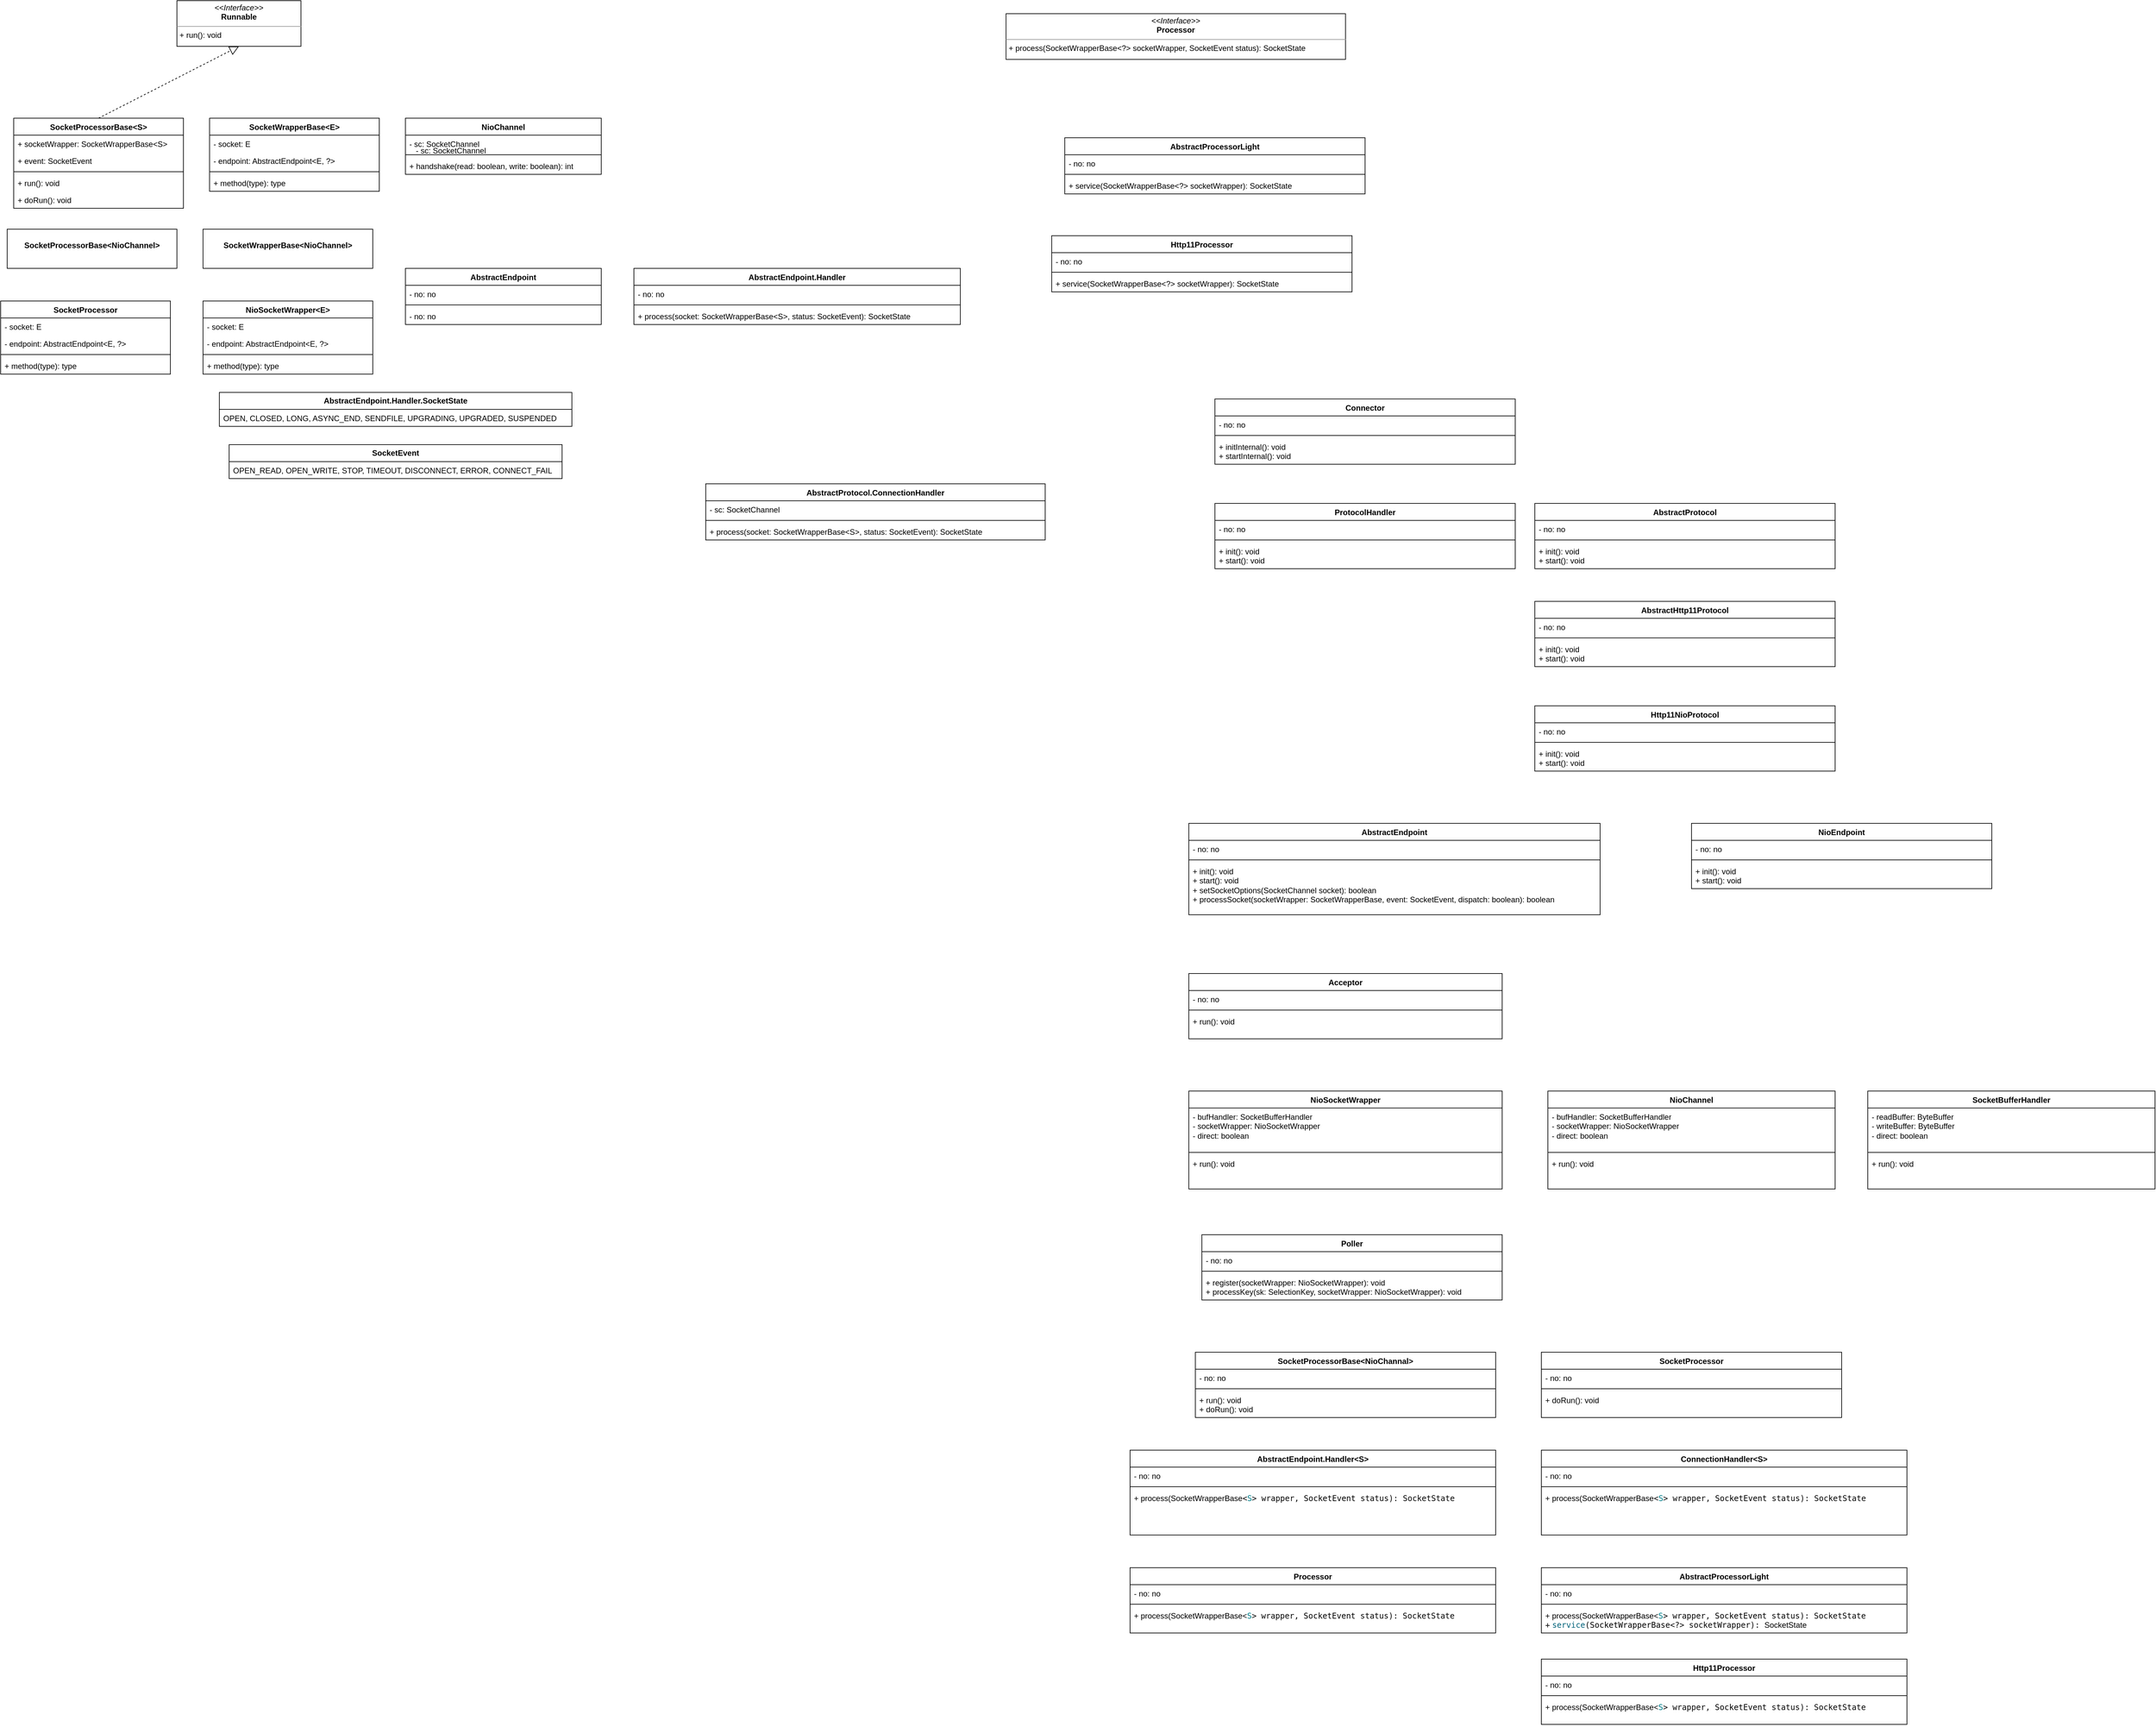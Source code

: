 <mxfile version="21.2.1" type="github">
  <diagram id="C5RBs43oDa-KdzZeNtuy" name="Page-1">
    <mxGraphModel dx="1434" dy="723" grid="1" gridSize="10" guides="1" tooltips="1" connect="1" arrows="1" fold="1" page="1" pageScale="1" pageWidth="20000" pageHeight="20000" math="0" shadow="0">
      <root>
        <mxCell id="WIyWlLk6GJQsqaUBKTNV-0" />
        <mxCell id="WIyWlLk6GJQsqaUBKTNV-1" parent="WIyWlLk6GJQsqaUBKTNV-0" />
        <mxCell id="H07TdSLGb_eTlT6FNeoX-0" value="SocketProcessorBase&amp;lt;S&amp;gt;" style="swimlane;fontStyle=1;align=center;verticalAlign=top;childLayout=stackLayout;horizontal=1;startSize=26;horizontalStack=0;resizeParent=1;resizeParentMax=0;resizeLast=0;collapsible=1;marginBottom=0;whiteSpace=wrap;html=1;" parent="WIyWlLk6GJQsqaUBKTNV-1" vertex="1">
          <mxGeometry x="120" y="320" width="260" height="138" as="geometry" />
        </mxCell>
        <mxCell id="H07TdSLGb_eTlT6FNeoX-1" value="+ socketWrapper: SocketWrapperBase&amp;lt;S&amp;gt;" style="text;strokeColor=none;fillColor=none;align=left;verticalAlign=top;spacingLeft=4;spacingRight=4;overflow=hidden;rotatable=0;points=[[0,0.5],[1,0.5]];portConstraint=eastwest;whiteSpace=wrap;html=1;" parent="H07TdSLGb_eTlT6FNeoX-0" vertex="1">
          <mxGeometry y="26" width="260" height="26" as="geometry" />
        </mxCell>
        <mxCell id="H07TdSLGb_eTlT6FNeoX-20" value="+ event: SocketEvent" style="text;strokeColor=none;fillColor=none;align=left;verticalAlign=top;spacingLeft=4;spacingRight=4;overflow=hidden;rotatable=0;points=[[0,0.5],[1,0.5]];portConstraint=eastwest;whiteSpace=wrap;html=1;" parent="H07TdSLGb_eTlT6FNeoX-0" vertex="1">
          <mxGeometry y="52" width="260" height="26" as="geometry" />
        </mxCell>
        <mxCell id="H07TdSLGb_eTlT6FNeoX-2" value="" style="line;strokeWidth=1;fillColor=none;align=left;verticalAlign=middle;spacingTop=-1;spacingLeft=3;spacingRight=3;rotatable=0;labelPosition=right;points=[];portConstraint=eastwest;strokeColor=inherit;" parent="H07TdSLGb_eTlT6FNeoX-0" vertex="1">
          <mxGeometry y="78" width="260" height="8" as="geometry" />
        </mxCell>
        <mxCell id="H07TdSLGb_eTlT6FNeoX-3" value="+ run(): void&lt;br&gt;" style="text;strokeColor=none;fillColor=none;align=left;verticalAlign=top;spacingLeft=4;spacingRight=4;overflow=hidden;rotatable=0;points=[[0,0.5],[1,0.5]];portConstraint=eastwest;whiteSpace=wrap;html=1;" parent="H07TdSLGb_eTlT6FNeoX-0" vertex="1">
          <mxGeometry y="86" width="260" height="26" as="geometry" />
        </mxCell>
        <mxCell id="H07TdSLGb_eTlT6FNeoX-22" value="+ doRun(): void" style="text;strokeColor=none;fillColor=none;align=left;verticalAlign=top;spacingLeft=4;spacingRight=4;overflow=hidden;rotatable=0;points=[[0,0.5],[1,0.5]];portConstraint=eastwest;whiteSpace=wrap;html=1;" parent="H07TdSLGb_eTlT6FNeoX-0" vertex="1">
          <mxGeometry y="112" width="260" height="26" as="geometry" />
        </mxCell>
        <mxCell id="H07TdSLGb_eTlT6FNeoX-5" value="" style="endArrow=block;dashed=1;endFill=0;endSize=12;html=1;rounded=0;exitX=0.5;exitY=0;exitDx=0;exitDy=0;entryX=0.5;entryY=1;entryDx=0;entryDy=0;" parent="WIyWlLk6GJQsqaUBKTNV-1" source="H07TdSLGb_eTlT6FNeoX-0" target="H07TdSLGb_eTlT6FNeoX-7" edge="1">
          <mxGeometry width="160" relative="1" as="geometry">
            <mxPoint x="330" y="240" as="sourcePoint" />
            <mxPoint x="424.01" y="99" as="targetPoint" />
          </mxGeometry>
        </mxCell>
        <mxCell id="H07TdSLGb_eTlT6FNeoX-7" value="&lt;p style=&quot;margin:0px;margin-top:4px;text-align:center;&quot;&gt;&lt;i&gt;&amp;lt;&amp;lt;Interface&amp;gt;&amp;gt;&lt;/i&gt;&lt;br&gt;&lt;b&gt;Runnable&lt;/b&gt;&lt;/p&gt;&lt;hr size=&quot;1&quot;&gt;&lt;p style=&quot;margin:0px;margin-left:4px;&quot;&gt;+ run(): void&lt;/p&gt;" style="verticalAlign=top;align=left;overflow=fill;fontSize=12;fontFamily=Helvetica;html=1;whiteSpace=wrap;" parent="WIyWlLk6GJQsqaUBKTNV-1" vertex="1">
          <mxGeometry x="370" y="140" width="190" height="70" as="geometry" />
        </mxCell>
        <mxCell id="H07TdSLGb_eTlT6FNeoX-8" value="SocketWrapperBase&amp;lt;E&amp;gt;" style="swimlane;fontStyle=1;align=center;verticalAlign=top;childLayout=stackLayout;horizontal=1;startSize=26;horizontalStack=0;resizeParent=1;resizeParentMax=0;resizeLast=0;collapsible=1;marginBottom=0;whiteSpace=wrap;html=1;" parent="WIyWlLk6GJQsqaUBKTNV-1" vertex="1">
          <mxGeometry x="420" y="320" width="260" height="112" as="geometry" />
        </mxCell>
        <mxCell id="H07TdSLGb_eTlT6FNeoX-9" value="- socket: E" style="text;strokeColor=none;fillColor=none;align=left;verticalAlign=top;spacingLeft=4;spacingRight=4;overflow=hidden;rotatable=0;points=[[0,0.5],[1,0.5]];portConstraint=eastwest;whiteSpace=wrap;html=1;" parent="H07TdSLGb_eTlT6FNeoX-8" vertex="1">
          <mxGeometry y="26" width="260" height="26" as="geometry" />
        </mxCell>
        <mxCell id="H07TdSLGb_eTlT6FNeoX-12" value="- endpoint: AbstractEndpoint&amp;lt;E, ?&amp;gt;" style="text;strokeColor=none;fillColor=none;align=left;verticalAlign=top;spacingLeft=4;spacingRight=4;overflow=hidden;rotatable=0;points=[[0,0.5],[1,0.5]];portConstraint=eastwest;whiteSpace=wrap;html=1;" parent="H07TdSLGb_eTlT6FNeoX-8" vertex="1">
          <mxGeometry y="52" width="260" height="26" as="geometry" />
        </mxCell>
        <mxCell id="H07TdSLGb_eTlT6FNeoX-10" value="" style="line;strokeWidth=1;fillColor=none;align=left;verticalAlign=middle;spacingTop=-1;spacingLeft=3;spacingRight=3;rotatable=0;labelPosition=right;points=[];portConstraint=eastwest;strokeColor=inherit;" parent="H07TdSLGb_eTlT6FNeoX-8" vertex="1">
          <mxGeometry y="78" width="260" height="8" as="geometry" />
        </mxCell>
        <mxCell id="H07TdSLGb_eTlT6FNeoX-11" value="+ method(type): type" style="text;strokeColor=none;fillColor=none;align=left;verticalAlign=top;spacingLeft=4;spacingRight=4;overflow=hidden;rotatable=0;points=[[0,0.5],[1,0.5]];portConstraint=eastwest;whiteSpace=wrap;html=1;" parent="H07TdSLGb_eTlT6FNeoX-8" vertex="1">
          <mxGeometry y="86" width="260" height="26" as="geometry" />
        </mxCell>
        <mxCell id="H07TdSLGb_eTlT6FNeoX-14" value="NioSocketWrapper&amp;lt;E&amp;gt;" style="swimlane;fontStyle=1;align=center;verticalAlign=top;childLayout=stackLayout;horizontal=1;startSize=26;horizontalStack=0;resizeParent=1;resizeParentMax=0;resizeLast=0;collapsible=1;marginBottom=0;whiteSpace=wrap;html=1;" parent="WIyWlLk6GJQsqaUBKTNV-1" vertex="1">
          <mxGeometry x="410" y="600" width="260" height="112" as="geometry" />
        </mxCell>
        <mxCell id="H07TdSLGb_eTlT6FNeoX-15" value="- socket: E" style="text;strokeColor=none;fillColor=none;align=left;verticalAlign=top;spacingLeft=4;spacingRight=4;overflow=hidden;rotatable=0;points=[[0,0.5],[1,0.5]];portConstraint=eastwest;whiteSpace=wrap;html=1;" parent="H07TdSLGb_eTlT6FNeoX-14" vertex="1">
          <mxGeometry y="26" width="260" height="26" as="geometry" />
        </mxCell>
        <mxCell id="H07TdSLGb_eTlT6FNeoX-16" value="- endpoint: AbstractEndpoint&amp;lt;E, ?&amp;gt;" style="text;strokeColor=none;fillColor=none;align=left;verticalAlign=top;spacingLeft=4;spacingRight=4;overflow=hidden;rotatable=0;points=[[0,0.5],[1,0.5]];portConstraint=eastwest;whiteSpace=wrap;html=1;" parent="H07TdSLGb_eTlT6FNeoX-14" vertex="1">
          <mxGeometry y="52" width="260" height="26" as="geometry" />
        </mxCell>
        <mxCell id="H07TdSLGb_eTlT6FNeoX-17" value="" style="line;strokeWidth=1;fillColor=none;align=left;verticalAlign=middle;spacingTop=-1;spacingLeft=3;spacingRight=3;rotatable=0;labelPosition=right;points=[];portConstraint=eastwest;strokeColor=inherit;" parent="H07TdSLGb_eTlT6FNeoX-14" vertex="1">
          <mxGeometry y="78" width="260" height="8" as="geometry" />
        </mxCell>
        <mxCell id="H07TdSLGb_eTlT6FNeoX-18" value="+ method(type): type" style="text;strokeColor=none;fillColor=none;align=left;verticalAlign=top;spacingLeft=4;spacingRight=4;overflow=hidden;rotatable=0;points=[[0,0.5],[1,0.5]];portConstraint=eastwest;whiteSpace=wrap;html=1;" parent="H07TdSLGb_eTlT6FNeoX-14" vertex="1">
          <mxGeometry y="86" width="260" height="26" as="geometry" />
        </mxCell>
        <mxCell id="H07TdSLGb_eTlT6FNeoX-19" value="&lt;p style=&quot;margin:0px;margin-top:4px;text-align:center;&quot;&gt;&lt;br&gt;&lt;b&gt;SocketWrapperBase&amp;lt;NioChannel&amp;gt;&lt;/b&gt;&lt;/p&gt;" style="verticalAlign=top;align=left;overflow=fill;fontSize=12;fontFamily=Helvetica;html=1;whiteSpace=wrap;" parent="WIyWlLk6GJQsqaUBKTNV-1" vertex="1">
          <mxGeometry x="410" y="490" width="260" height="60" as="geometry" />
        </mxCell>
        <mxCell id="H07TdSLGb_eTlT6FNeoX-23" value="&lt;p style=&quot;margin:0px;margin-top:4px;text-align:center;&quot;&gt;&lt;br&gt;&lt;b&gt;SocketProcessorBase&amp;lt;NioChannel&amp;gt;&lt;/b&gt;&lt;/p&gt;" style="verticalAlign=top;align=left;overflow=fill;fontSize=12;fontFamily=Helvetica;html=1;whiteSpace=wrap;" parent="WIyWlLk6GJQsqaUBKTNV-1" vertex="1">
          <mxGeometry x="110" y="490" width="260" height="60" as="geometry" />
        </mxCell>
        <mxCell id="H07TdSLGb_eTlT6FNeoX-25" value="SocketProcessor" style="swimlane;fontStyle=1;align=center;verticalAlign=top;childLayout=stackLayout;horizontal=1;startSize=26;horizontalStack=0;resizeParent=1;resizeParentMax=0;resizeLast=0;collapsible=1;marginBottom=0;whiteSpace=wrap;html=1;" parent="WIyWlLk6GJQsqaUBKTNV-1" vertex="1">
          <mxGeometry x="100" y="600" width="260" height="112" as="geometry" />
        </mxCell>
        <mxCell id="H07TdSLGb_eTlT6FNeoX-26" value="- socket: E" style="text;strokeColor=none;fillColor=none;align=left;verticalAlign=top;spacingLeft=4;spacingRight=4;overflow=hidden;rotatable=0;points=[[0,0.5],[1,0.5]];portConstraint=eastwest;whiteSpace=wrap;html=1;" parent="H07TdSLGb_eTlT6FNeoX-25" vertex="1">
          <mxGeometry y="26" width="260" height="26" as="geometry" />
        </mxCell>
        <mxCell id="H07TdSLGb_eTlT6FNeoX-27" value="- endpoint: AbstractEndpoint&amp;lt;E, ?&amp;gt;" style="text;strokeColor=none;fillColor=none;align=left;verticalAlign=top;spacingLeft=4;spacingRight=4;overflow=hidden;rotatable=0;points=[[0,0.5],[1,0.5]];portConstraint=eastwest;whiteSpace=wrap;html=1;" parent="H07TdSLGb_eTlT6FNeoX-25" vertex="1">
          <mxGeometry y="52" width="260" height="26" as="geometry" />
        </mxCell>
        <mxCell id="H07TdSLGb_eTlT6FNeoX-28" value="" style="line;strokeWidth=1;fillColor=none;align=left;verticalAlign=middle;spacingTop=-1;spacingLeft=3;spacingRight=3;rotatable=0;labelPosition=right;points=[];portConstraint=eastwest;strokeColor=inherit;" parent="H07TdSLGb_eTlT6FNeoX-25" vertex="1">
          <mxGeometry y="78" width="260" height="8" as="geometry" />
        </mxCell>
        <mxCell id="H07TdSLGb_eTlT6FNeoX-29" value="+ method(type): type" style="text;strokeColor=none;fillColor=none;align=left;verticalAlign=top;spacingLeft=4;spacingRight=4;overflow=hidden;rotatable=0;points=[[0,0.5],[1,0.5]];portConstraint=eastwest;whiteSpace=wrap;html=1;" parent="H07TdSLGb_eTlT6FNeoX-25" vertex="1">
          <mxGeometry y="86" width="260" height="26" as="geometry" />
        </mxCell>
        <mxCell id="H07TdSLGb_eTlT6FNeoX-30" value="NioChannel" style="swimlane;fontStyle=1;align=center;verticalAlign=top;childLayout=stackLayout;horizontal=1;startSize=26;horizontalStack=0;resizeParent=1;resizeParentMax=0;resizeLast=0;collapsible=1;marginBottom=0;whiteSpace=wrap;html=1;" parent="WIyWlLk6GJQsqaUBKTNV-1" vertex="1">
          <mxGeometry x="720" y="320" width="300" height="86" as="geometry" />
        </mxCell>
        <mxCell id="H07TdSLGb_eTlT6FNeoX-31" value="- sc: SocketChannel" style="text;strokeColor=none;fillColor=none;align=left;verticalAlign=top;spacingLeft=4;spacingRight=4;overflow=hidden;rotatable=0;points=[[0,0.5],[1,0.5]];portConstraint=eastwest;whiteSpace=wrap;html=1;" parent="H07TdSLGb_eTlT6FNeoX-30" vertex="1">
          <mxGeometry y="26" width="300" height="26" as="geometry" />
        </mxCell>
        <mxCell id="H07TdSLGb_eTlT6FNeoX-33" value="" style="line;strokeWidth=1;fillColor=none;align=left;verticalAlign=middle;spacingTop=-1;spacingLeft=3;spacingRight=3;rotatable=0;labelPosition=right;points=[];portConstraint=eastwest;strokeColor=inherit;" parent="H07TdSLGb_eTlT6FNeoX-30" vertex="1">
          <mxGeometry y="52" width="300" height="8" as="geometry" />
        </mxCell>
        <mxCell id="H07TdSLGb_eTlT6FNeoX-34" value="+ handshake(read: boolean, write: boolean): int" style="text;strokeColor=none;fillColor=none;align=left;verticalAlign=top;spacingLeft=4;spacingRight=4;overflow=hidden;rotatable=0;points=[[0,0.5],[1,0.5]];portConstraint=eastwest;whiteSpace=wrap;html=1;" parent="H07TdSLGb_eTlT6FNeoX-30" vertex="1">
          <mxGeometry y="60" width="300" height="26" as="geometry" />
        </mxCell>
        <mxCell id="H07TdSLGb_eTlT6FNeoX-35" value="AbstractEndpoint" style="swimlane;fontStyle=1;align=center;verticalAlign=top;childLayout=stackLayout;horizontal=1;startSize=26;horizontalStack=0;resizeParent=1;resizeParentMax=0;resizeLast=0;collapsible=1;marginBottom=0;whiteSpace=wrap;html=1;" parent="WIyWlLk6GJQsqaUBKTNV-1" vertex="1">
          <mxGeometry x="720" y="550" width="300" height="86" as="geometry" />
        </mxCell>
        <mxCell id="H07TdSLGb_eTlT6FNeoX-36" value="- no: no" style="text;strokeColor=none;fillColor=none;align=left;verticalAlign=top;spacingLeft=4;spacingRight=4;overflow=hidden;rotatable=0;points=[[0,0.5],[1,0.5]];portConstraint=eastwest;whiteSpace=wrap;html=1;" parent="H07TdSLGb_eTlT6FNeoX-35" vertex="1">
          <mxGeometry y="26" width="300" height="26" as="geometry" />
        </mxCell>
        <mxCell id="H07TdSLGb_eTlT6FNeoX-37" value="" style="line;strokeWidth=1;fillColor=none;align=left;verticalAlign=middle;spacingTop=-1;spacingLeft=3;spacingRight=3;rotatable=0;labelPosition=right;points=[];portConstraint=eastwest;strokeColor=inherit;" parent="H07TdSLGb_eTlT6FNeoX-35" vertex="1">
          <mxGeometry y="52" width="300" height="8" as="geometry" />
        </mxCell>
        <mxCell id="H07TdSLGb_eTlT6FNeoX-38" value="- no: no" style="text;strokeColor=none;fillColor=none;align=left;verticalAlign=top;spacingLeft=4;spacingRight=4;overflow=hidden;rotatable=0;points=[[0,0.5],[1,0.5]];portConstraint=eastwest;whiteSpace=wrap;html=1;" parent="H07TdSLGb_eTlT6FNeoX-35" vertex="1">
          <mxGeometry y="60" width="300" height="26" as="geometry" />
        </mxCell>
        <mxCell id="H07TdSLGb_eTlT6FNeoX-39" value="AbstractEndpoint.Handler" style="swimlane;fontStyle=1;align=center;verticalAlign=top;childLayout=stackLayout;horizontal=1;startSize=26;horizontalStack=0;resizeParent=1;resizeParentMax=0;resizeLast=0;collapsible=1;marginBottom=0;whiteSpace=wrap;html=1;" parent="WIyWlLk6GJQsqaUBKTNV-1" vertex="1">
          <mxGeometry x="1070" y="550" width="500" height="86" as="geometry" />
        </mxCell>
        <mxCell id="H07TdSLGb_eTlT6FNeoX-40" value="- no: no" style="text;strokeColor=none;fillColor=none;align=left;verticalAlign=top;spacingLeft=4;spacingRight=4;overflow=hidden;rotatable=0;points=[[0,0.5],[1,0.5]];portConstraint=eastwest;whiteSpace=wrap;html=1;" parent="H07TdSLGb_eTlT6FNeoX-39" vertex="1">
          <mxGeometry y="26" width="500" height="26" as="geometry" />
        </mxCell>
        <mxCell id="H07TdSLGb_eTlT6FNeoX-41" value="" style="line;strokeWidth=1;fillColor=none;align=left;verticalAlign=middle;spacingTop=-1;spacingLeft=3;spacingRight=3;rotatable=0;labelPosition=right;points=[];portConstraint=eastwest;strokeColor=inherit;" parent="H07TdSLGb_eTlT6FNeoX-39" vertex="1">
          <mxGeometry y="52" width="500" height="8" as="geometry" />
        </mxCell>
        <mxCell id="H07TdSLGb_eTlT6FNeoX-42" value="+ process(socket: SocketWrapperBase&amp;lt;S&amp;gt;, status: SocketEvent): SocketState" style="text;strokeColor=none;fillColor=none;align=left;verticalAlign=top;spacingLeft=4;spacingRight=4;overflow=hidden;rotatable=0;points=[[0,0.5],[1,0.5]];portConstraint=eastwest;whiteSpace=wrap;html=1;" parent="H07TdSLGb_eTlT6FNeoX-39" vertex="1">
          <mxGeometry y="60" width="500" height="26" as="geometry" />
        </mxCell>
        <mxCell id="H07TdSLGb_eTlT6FNeoX-44" value="&lt;b&gt;SocketEvent&lt;/b&gt;" style="swimlane;fontStyle=0;childLayout=stackLayout;horizontal=1;startSize=26;fillColor=none;horizontalStack=0;resizeParent=1;resizeParentMax=0;resizeLast=0;collapsible=1;marginBottom=0;whiteSpace=wrap;html=1;" parent="WIyWlLk6GJQsqaUBKTNV-1" vertex="1">
          <mxGeometry x="450" y="820" width="510" height="52" as="geometry" />
        </mxCell>
        <mxCell id="H07TdSLGb_eTlT6FNeoX-45" value="OPEN_READ, OPEN_WRITE, STOP, TIMEOUT, DISCONNECT, ERROR, CONNECT_FAIL" style="text;strokeColor=none;fillColor=none;align=left;verticalAlign=top;spacingLeft=4;spacingRight=4;overflow=hidden;rotatable=0;points=[[0,0.5],[1,0.5]];portConstraint=eastwest;whiteSpace=wrap;html=1;" parent="H07TdSLGb_eTlT6FNeoX-44" vertex="1">
          <mxGeometry y="26" width="510" height="26" as="geometry" />
        </mxCell>
        <mxCell id="H07TdSLGb_eTlT6FNeoX-52" value="&lt;b&gt;AbstractEndpoint.Handler.SocketState&lt;/b&gt;" style="swimlane;fontStyle=0;childLayout=stackLayout;horizontal=1;startSize=26;fillColor=none;horizontalStack=0;resizeParent=1;resizeParentMax=0;resizeLast=0;collapsible=1;marginBottom=0;whiteSpace=wrap;html=1;" parent="WIyWlLk6GJQsqaUBKTNV-1" vertex="1">
          <mxGeometry x="435" y="740" width="540" height="52" as="geometry" />
        </mxCell>
        <mxCell id="H07TdSLGb_eTlT6FNeoX-53" value="&lt;div&gt;OPEN, CLOSED, LONG, ASYNC_END, SENDFILE, UPGRADING, UPGRADED, SUSPENDED&lt;/div&gt;&lt;div&gt;&lt;br&gt;&lt;/div&gt;" style="text;strokeColor=none;fillColor=none;align=left;verticalAlign=top;spacingLeft=4;spacingRight=4;overflow=hidden;rotatable=0;points=[[0,0.5],[1,0.5]];portConstraint=eastwest;whiteSpace=wrap;html=1;" parent="H07TdSLGb_eTlT6FNeoX-52" vertex="1">
          <mxGeometry y="26" width="540" height="26" as="geometry" />
        </mxCell>
        <mxCell id="H07TdSLGb_eTlT6FNeoX-54" value="- sc: SocketChannel" style="text;strokeColor=none;fillColor=none;align=left;verticalAlign=top;spacingLeft=4;spacingRight=4;overflow=hidden;rotatable=0;points=[[0,0.5],[1,0.5]];portConstraint=eastwest;whiteSpace=wrap;html=1;" parent="WIyWlLk6GJQsqaUBKTNV-1" vertex="1">
          <mxGeometry x="730" y="356" width="300" height="26" as="geometry" />
        </mxCell>
        <mxCell id="H07TdSLGb_eTlT6FNeoX-55" value="AbstractProtocol.ConnectionHandler" style="swimlane;fontStyle=1;align=center;verticalAlign=top;childLayout=stackLayout;horizontal=1;startSize=26;horizontalStack=0;resizeParent=1;resizeParentMax=0;resizeLast=0;collapsible=1;marginBottom=0;whiteSpace=wrap;html=1;" parent="WIyWlLk6GJQsqaUBKTNV-1" vertex="1">
          <mxGeometry x="1180" y="880" width="520" height="86" as="geometry" />
        </mxCell>
        <mxCell id="H07TdSLGb_eTlT6FNeoX-56" value="- sc: SocketChannel" style="text;strokeColor=none;fillColor=none;align=left;verticalAlign=top;spacingLeft=4;spacingRight=4;overflow=hidden;rotatable=0;points=[[0,0.5],[1,0.5]];portConstraint=eastwest;whiteSpace=wrap;html=1;" parent="H07TdSLGb_eTlT6FNeoX-55" vertex="1">
          <mxGeometry y="26" width="520" height="26" as="geometry" />
        </mxCell>
        <mxCell id="H07TdSLGb_eTlT6FNeoX-57" value="" style="line;strokeWidth=1;fillColor=none;align=left;verticalAlign=middle;spacingTop=-1;spacingLeft=3;spacingRight=3;rotatable=0;labelPosition=right;points=[];portConstraint=eastwest;strokeColor=inherit;" parent="H07TdSLGb_eTlT6FNeoX-55" vertex="1">
          <mxGeometry y="52" width="520" height="8" as="geometry" />
        </mxCell>
        <mxCell id="H07TdSLGb_eTlT6FNeoX-58" value="+ process(socket: SocketWrapperBase&amp;lt;S&amp;gt;, status: SocketEvent): SocketState" style="text;strokeColor=none;fillColor=none;align=left;verticalAlign=top;spacingLeft=4;spacingRight=4;overflow=hidden;rotatable=0;points=[[0,0.5],[1,0.5]];portConstraint=eastwest;whiteSpace=wrap;html=1;" parent="H07TdSLGb_eTlT6FNeoX-55" vertex="1">
          <mxGeometry y="60" width="520" height="26" as="geometry" />
        </mxCell>
        <mxCell id="H07TdSLGb_eTlT6FNeoX-59" value="&lt;p style=&quot;margin:0px;margin-top:4px;text-align:center;&quot;&gt;&lt;i&gt;&amp;lt;&amp;lt;Interface&amp;gt;&amp;gt;&lt;/i&gt;&lt;br&gt;&lt;b&gt;Processor&lt;/b&gt;&lt;/p&gt;&lt;hr size=&quot;1&quot;&gt;&lt;p style=&quot;margin:0px;margin-left:4px;&quot;&gt;+ process(SocketWrapperBase&amp;lt;?&amp;gt; socketWrapper, SocketEvent status): SocketState&lt;/p&gt;" style="verticalAlign=top;align=left;overflow=fill;fontSize=12;fontFamily=Helvetica;html=1;whiteSpace=wrap;" parent="WIyWlLk6GJQsqaUBKTNV-1" vertex="1">
          <mxGeometry x="1640" y="160" width="520" height="70" as="geometry" />
        </mxCell>
        <mxCell id="H07TdSLGb_eTlT6FNeoX-60" value="AbstractProcessorLight" style="swimlane;fontStyle=1;align=center;verticalAlign=top;childLayout=stackLayout;horizontal=1;startSize=26;horizontalStack=0;resizeParent=1;resizeParentMax=0;resizeLast=0;collapsible=1;marginBottom=0;whiteSpace=wrap;html=1;" parent="WIyWlLk6GJQsqaUBKTNV-1" vertex="1">
          <mxGeometry x="1730" y="350" width="460" height="86" as="geometry" />
        </mxCell>
        <mxCell id="H07TdSLGb_eTlT6FNeoX-61" value="- no: no" style="text;strokeColor=none;fillColor=none;align=left;verticalAlign=top;spacingLeft=4;spacingRight=4;overflow=hidden;rotatable=0;points=[[0,0.5],[1,0.5]];portConstraint=eastwest;whiteSpace=wrap;html=1;" parent="H07TdSLGb_eTlT6FNeoX-60" vertex="1">
          <mxGeometry y="26" width="460" height="26" as="geometry" />
        </mxCell>
        <mxCell id="H07TdSLGb_eTlT6FNeoX-62" value="" style="line;strokeWidth=1;fillColor=none;align=left;verticalAlign=middle;spacingTop=-1;spacingLeft=3;spacingRight=3;rotatable=0;labelPosition=right;points=[];portConstraint=eastwest;strokeColor=inherit;" parent="H07TdSLGb_eTlT6FNeoX-60" vertex="1">
          <mxGeometry y="52" width="460" height="8" as="geometry" />
        </mxCell>
        <mxCell id="H07TdSLGb_eTlT6FNeoX-63" value="+ service(SocketWrapperBase&amp;lt;?&amp;gt; socketWrapper): SocketState" style="text;strokeColor=none;fillColor=none;align=left;verticalAlign=top;spacingLeft=4;spacingRight=4;overflow=hidden;rotatable=0;points=[[0,0.5],[1,0.5]];portConstraint=eastwest;whiteSpace=wrap;html=1;" parent="H07TdSLGb_eTlT6FNeoX-60" vertex="1">
          <mxGeometry y="60" width="460" height="26" as="geometry" />
        </mxCell>
        <mxCell id="H07TdSLGb_eTlT6FNeoX-64" value="Http11Processor" style="swimlane;fontStyle=1;align=center;verticalAlign=top;childLayout=stackLayout;horizontal=1;startSize=26;horizontalStack=0;resizeParent=1;resizeParentMax=0;resizeLast=0;collapsible=1;marginBottom=0;whiteSpace=wrap;html=1;" parent="WIyWlLk6GJQsqaUBKTNV-1" vertex="1">
          <mxGeometry x="1710" y="500" width="460" height="86" as="geometry" />
        </mxCell>
        <mxCell id="H07TdSLGb_eTlT6FNeoX-65" value="- no: no" style="text;strokeColor=none;fillColor=none;align=left;verticalAlign=top;spacingLeft=4;spacingRight=4;overflow=hidden;rotatable=0;points=[[0,0.5],[1,0.5]];portConstraint=eastwest;whiteSpace=wrap;html=1;" parent="H07TdSLGb_eTlT6FNeoX-64" vertex="1">
          <mxGeometry y="26" width="460" height="26" as="geometry" />
        </mxCell>
        <mxCell id="H07TdSLGb_eTlT6FNeoX-66" value="" style="line;strokeWidth=1;fillColor=none;align=left;verticalAlign=middle;spacingTop=-1;spacingLeft=3;spacingRight=3;rotatable=0;labelPosition=right;points=[];portConstraint=eastwest;strokeColor=inherit;" parent="H07TdSLGb_eTlT6FNeoX-64" vertex="1">
          <mxGeometry y="52" width="460" height="8" as="geometry" />
        </mxCell>
        <mxCell id="H07TdSLGb_eTlT6FNeoX-67" value="+ service(SocketWrapperBase&amp;lt;?&amp;gt; socketWrapper): SocketState" style="text;strokeColor=none;fillColor=none;align=left;verticalAlign=top;spacingLeft=4;spacingRight=4;overflow=hidden;rotatable=0;points=[[0,0.5],[1,0.5]];portConstraint=eastwest;whiteSpace=wrap;html=1;" parent="H07TdSLGb_eTlT6FNeoX-64" vertex="1">
          <mxGeometry y="60" width="460" height="26" as="geometry" />
        </mxCell>
        <mxCell id="GStZ-78ioeBSygO64-OB-0" value="Connector" style="swimlane;fontStyle=1;align=center;verticalAlign=top;childLayout=stackLayout;horizontal=1;startSize=26;horizontalStack=0;resizeParent=1;resizeParentMax=0;resizeLast=0;collapsible=1;marginBottom=0;whiteSpace=wrap;html=1;" parent="WIyWlLk6GJQsqaUBKTNV-1" vertex="1">
          <mxGeometry x="1960" y="750" width="460" height="100" as="geometry" />
        </mxCell>
        <mxCell id="GStZ-78ioeBSygO64-OB-1" value="- no: no" style="text;strokeColor=none;fillColor=none;align=left;verticalAlign=top;spacingLeft=4;spacingRight=4;overflow=hidden;rotatable=0;points=[[0,0.5],[1,0.5]];portConstraint=eastwest;whiteSpace=wrap;html=1;" parent="GStZ-78ioeBSygO64-OB-0" vertex="1">
          <mxGeometry y="26" width="460" height="26" as="geometry" />
        </mxCell>
        <mxCell id="GStZ-78ioeBSygO64-OB-2" value="" style="line;strokeWidth=1;fillColor=none;align=left;verticalAlign=middle;spacingTop=-1;spacingLeft=3;spacingRight=3;rotatable=0;labelPosition=right;points=[];portConstraint=eastwest;strokeColor=inherit;" parent="GStZ-78ioeBSygO64-OB-0" vertex="1">
          <mxGeometry y="52" width="460" height="8" as="geometry" />
        </mxCell>
        <mxCell id="GStZ-78ioeBSygO64-OB-3" value="+ initInternal(): void&lt;br&gt;+ startInternal(): void" style="text;strokeColor=none;fillColor=none;align=left;verticalAlign=top;spacingLeft=4;spacingRight=4;overflow=hidden;rotatable=0;points=[[0,0.5],[1,0.5]];portConstraint=eastwest;whiteSpace=wrap;html=1;" parent="GStZ-78ioeBSygO64-OB-0" vertex="1">
          <mxGeometry y="60" width="460" height="40" as="geometry" />
        </mxCell>
        <mxCell id="GStZ-78ioeBSygO64-OB-4" value="ProtocolHandler" style="swimlane;fontStyle=1;align=center;verticalAlign=top;childLayout=stackLayout;horizontal=1;startSize=26;horizontalStack=0;resizeParent=1;resizeParentMax=0;resizeLast=0;collapsible=1;marginBottom=0;whiteSpace=wrap;html=1;" parent="WIyWlLk6GJQsqaUBKTNV-1" vertex="1">
          <mxGeometry x="1960" y="910" width="460" height="100" as="geometry" />
        </mxCell>
        <mxCell id="GStZ-78ioeBSygO64-OB-5" value="- no: no" style="text;strokeColor=none;fillColor=none;align=left;verticalAlign=top;spacingLeft=4;spacingRight=4;overflow=hidden;rotatable=0;points=[[0,0.5],[1,0.5]];portConstraint=eastwest;whiteSpace=wrap;html=1;" parent="GStZ-78ioeBSygO64-OB-4" vertex="1">
          <mxGeometry y="26" width="460" height="26" as="geometry" />
        </mxCell>
        <mxCell id="GStZ-78ioeBSygO64-OB-6" value="" style="line;strokeWidth=1;fillColor=none;align=left;verticalAlign=middle;spacingTop=-1;spacingLeft=3;spacingRight=3;rotatable=0;labelPosition=right;points=[];portConstraint=eastwest;strokeColor=inherit;" parent="GStZ-78ioeBSygO64-OB-4" vertex="1">
          <mxGeometry y="52" width="460" height="8" as="geometry" />
        </mxCell>
        <mxCell id="GStZ-78ioeBSygO64-OB-7" value="+ init(): void&lt;br style=&quot;border-color: var(--border-color);&quot;&gt;+ start(): void" style="text;strokeColor=none;fillColor=none;align=left;verticalAlign=top;spacingLeft=4;spacingRight=4;overflow=hidden;rotatable=0;points=[[0,0.5],[1,0.5]];portConstraint=eastwest;whiteSpace=wrap;html=1;" parent="GStZ-78ioeBSygO64-OB-4" vertex="1">
          <mxGeometry y="60" width="460" height="40" as="geometry" />
        </mxCell>
        <mxCell id="GStZ-78ioeBSygO64-OB-8" value="AbstractProtocol" style="swimlane;fontStyle=1;align=center;verticalAlign=top;childLayout=stackLayout;horizontal=1;startSize=26;horizontalStack=0;resizeParent=1;resizeParentMax=0;resizeLast=0;collapsible=1;marginBottom=0;whiteSpace=wrap;html=1;" parent="WIyWlLk6GJQsqaUBKTNV-1" vertex="1">
          <mxGeometry x="2450" y="910" width="460" height="100" as="geometry" />
        </mxCell>
        <mxCell id="GStZ-78ioeBSygO64-OB-9" value="- no: no" style="text;strokeColor=none;fillColor=none;align=left;verticalAlign=top;spacingLeft=4;spacingRight=4;overflow=hidden;rotatable=0;points=[[0,0.5],[1,0.5]];portConstraint=eastwest;whiteSpace=wrap;html=1;" parent="GStZ-78ioeBSygO64-OB-8" vertex="1">
          <mxGeometry y="26" width="460" height="26" as="geometry" />
        </mxCell>
        <mxCell id="GStZ-78ioeBSygO64-OB-10" value="" style="line;strokeWidth=1;fillColor=none;align=left;verticalAlign=middle;spacingTop=-1;spacingLeft=3;spacingRight=3;rotatable=0;labelPosition=right;points=[];portConstraint=eastwest;strokeColor=inherit;" parent="GStZ-78ioeBSygO64-OB-8" vertex="1">
          <mxGeometry y="52" width="460" height="8" as="geometry" />
        </mxCell>
        <mxCell id="GStZ-78ioeBSygO64-OB-11" value="+ init(): void&lt;br&gt;+ start(): void" style="text;strokeColor=none;fillColor=none;align=left;verticalAlign=top;spacingLeft=4;spacingRight=4;overflow=hidden;rotatable=0;points=[[0,0.5],[1,0.5]];portConstraint=eastwest;whiteSpace=wrap;html=1;" parent="GStZ-78ioeBSygO64-OB-8" vertex="1">
          <mxGeometry y="60" width="460" height="40" as="geometry" />
        </mxCell>
        <mxCell id="GStZ-78ioeBSygO64-OB-12" value="AbstractHttp11Protocol" style="swimlane;fontStyle=1;align=center;verticalAlign=top;childLayout=stackLayout;horizontal=1;startSize=26;horizontalStack=0;resizeParent=1;resizeParentMax=0;resizeLast=0;collapsible=1;marginBottom=0;whiteSpace=wrap;html=1;" parent="WIyWlLk6GJQsqaUBKTNV-1" vertex="1">
          <mxGeometry x="2450" y="1060" width="460" height="100" as="geometry" />
        </mxCell>
        <mxCell id="GStZ-78ioeBSygO64-OB-13" value="- no: no" style="text;strokeColor=none;fillColor=none;align=left;verticalAlign=top;spacingLeft=4;spacingRight=4;overflow=hidden;rotatable=0;points=[[0,0.5],[1,0.5]];portConstraint=eastwest;whiteSpace=wrap;html=1;" parent="GStZ-78ioeBSygO64-OB-12" vertex="1">
          <mxGeometry y="26" width="460" height="26" as="geometry" />
        </mxCell>
        <mxCell id="GStZ-78ioeBSygO64-OB-14" value="" style="line;strokeWidth=1;fillColor=none;align=left;verticalAlign=middle;spacingTop=-1;spacingLeft=3;spacingRight=3;rotatable=0;labelPosition=right;points=[];portConstraint=eastwest;strokeColor=inherit;" parent="GStZ-78ioeBSygO64-OB-12" vertex="1">
          <mxGeometry y="52" width="460" height="8" as="geometry" />
        </mxCell>
        <mxCell id="GStZ-78ioeBSygO64-OB-15" value="+ init(): void&lt;br style=&quot;border-color: var(--border-color);&quot;&gt;+ start(): void" style="text;strokeColor=none;fillColor=none;align=left;verticalAlign=top;spacingLeft=4;spacingRight=4;overflow=hidden;rotatable=0;points=[[0,0.5],[1,0.5]];portConstraint=eastwest;whiteSpace=wrap;html=1;" parent="GStZ-78ioeBSygO64-OB-12" vertex="1">
          <mxGeometry y="60" width="460" height="40" as="geometry" />
        </mxCell>
        <mxCell id="GStZ-78ioeBSygO64-OB-16" value="Http11NioProtocol" style="swimlane;fontStyle=1;align=center;verticalAlign=top;childLayout=stackLayout;horizontal=1;startSize=26;horizontalStack=0;resizeParent=1;resizeParentMax=0;resizeLast=0;collapsible=1;marginBottom=0;whiteSpace=wrap;html=1;" parent="WIyWlLk6GJQsqaUBKTNV-1" vertex="1">
          <mxGeometry x="2450" y="1220" width="460" height="100" as="geometry" />
        </mxCell>
        <mxCell id="GStZ-78ioeBSygO64-OB-17" value="- no: no" style="text;strokeColor=none;fillColor=none;align=left;verticalAlign=top;spacingLeft=4;spacingRight=4;overflow=hidden;rotatable=0;points=[[0,0.5],[1,0.5]];portConstraint=eastwest;whiteSpace=wrap;html=1;" parent="GStZ-78ioeBSygO64-OB-16" vertex="1">
          <mxGeometry y="26" width="460" height="26" as="geometry" />
        </mxCell>
        <mxCell id="GStZ-78ioeBSygO64-OB-18" value="" style="line;strokeWidth=1;fillColor=none;align=left;verticalAlign=middle;spacingTop=-1;spacingLeft=3;spacingRight=3;rotatable=0;labelPosition=right;points=[];portConstraint=eastwest;strokeColor=inherit;" parent="GStZ-78ioeBSygO64-OB-16" vertex="1">
          <mxGeometry y="52" width="460" height="8" as="geometry" />
        </mxCell>
        <mxCell id="GStZ-78ioeBSygO64-OB-19" value="+ init(): void&lt;br style=&quot;border-color: var(--border-color);&quot;&gt;+ start(): void" style="text;strokeColor=none;fillColor=none;align=left;verticalAlign=top;spacingLeft=4;spacingRight=4;overflow=hidden;rotatable=0;points=[[0,0.5],[1,0.5]];portConstraint=eastwest;whiteSpace=wrap;html=1;" parent="GStZ-78ioeBSygO64-OB-16" vertex="1">
          <mxGeometry y="60" width="460" height="40" as="geometry" />
        </mxCell>
        <mxCell id="GStZ-78ioeBSygO64-OB-20" value="AbstractEndpoint" style="swimlane;fontStyle=1;align=center;verticalAlign=top;childLayout=stackLayout;horizontal=1;startSize=26;horizontalStack=0;resizeParent=1;resizeParentMax=0;resizeLast=0;collapsible=1;marginBottom=0;whiteSpace=wrap;html=1;" parent="WIyWlLk6GJQsqaUBKTNV-1" vertex="1">
          <mxGeometry x="1920" y="1400" width="630" height="140" as="geometry" />
        </mxCell>
        <mxCell id="GStZ-78ioeBSygO64-OB-21" value="- no: no" style="text;strokeColor=none;fillColor=none;align=left;verticalAlign=top;spacingLeft=4;spacingRight=4;overflow=hidden;rotatable=0;points=[[0,0.5],[1,0.5]];portConstraint=eastwest;whiteSpace=wrap;html=1;" parent="GStZ-78ioeBSygO64-OB-20" vertex="1">
          <mxGeometry y="26" width="630" height="26" as="geometry" />
        </mxCell>
        <mxCell id="GStZ-78ioeBSygO64-OB-22" value="" style="line;strokeWidth=1;fillColor=none;align=left;verticalAlign=middle;spacingTop=-1;spacingLeft=3;spacingRight=3;rotatable=0;labelPosition=right;points=[];portConstraint=eastwest;strokeColor=inherit;" parent="GStZ-78ioeBSygO64-OB-20" vertex="1">
          <mxGeometry y="52" width="630" height="8" as="geometry" />
        </mxCell>
        <mxCell id="GStZ-78ioeBSygO64-OB-23" value="+ init(): void&lt;br style=&quot;border-color: var(--border-color);&quot;&gt;+ start(): void&lt;br&gt;+&amp;nbsp;setSocketOptions(SocketChannel socket): boolean&lt;br&gt;+ processSocket(socketWrapper: SocketWrapperBase, event: SocketEvent, dispatch: boolean): boolean" style="text;strokeColor=none;fillColor=none;align=left;verticalAlign=top;spacingLeft=4;spacingRight=4;overflow=hidden;rotatable=0;points=[[0,0.5],[1,0.5]];portConstraint=eastwest;whiteSpace=wrap;html=1;" parent="GStZ-78ioeBSygO64-OB-20" vertex="1">
          <mxGeometry y="60" width="630" height="80" as="geometry" />
        </mxCell>
        <mxCell id="GStZ-78ioeBSygO64-OB-25" value="NioEndpoint" style="swimlane;fontStyle=1;align=center;verticalAlign=top;childLayout=stackLayout;horizontal=1;startSize=26;horizontalStack=0;resizeParent=1;resizeParentMax=0;resizeLast=0;collapsible=1;marginBottom=0;whiteSpace=wrap;html=1;" parent="WIyWlLk6GJQsqaUBKTNV-1" vertex="1">
          <mxGeometry x="2690" y="1400" width="460" height="100" as="geometry" />
        </mxCell>
        <mxCell id="GStZ-78ioeBSygO64-OB-26" value="- no: no" style="text;strokeColor=none;fillColor=none;align=left;verticalAlign=top;spacingLeft=4;spacingRight=4;overflow=hidden;rotatable=0;points=[[0,0.5],[1,0.5]];portConstraint=eastwest;whiteSpace=wrap;html=1;" parent="GStZ-78ioeBSygO64-OB-25" vertex="1">
          <mxGeometry y="26" width="460" height="26" as="geometry" />
        </mxCell>
        <mxCell id="GStZ-78ioeBSygO64-OB-27" value="" style="line;strokeWidth=1;fillColor=none;align=left;verticalAlign=middle;spacingTop=-1;spacingLeft=3;spacingRight=3;rotatable=0;labelPosition=right;points=[];portConstraint=eastwest;strokeColor=inherit;" parent="GStZ-78ioeBSygO64-OB-25" vertex="1">
          <mxGeometry y="52" width="460" height="8" as="geometry" />
        </mxCell>
        <mxCell id="GStZ-78ioeBSygO64-OB-28" value="+ init(): void&lt;br style=&quot;border-color: var(--border-color);&quot;&gt;+ start(): void" style="text;strokeColor=none;fillColor=none;align=left;verticalAlign=top;spacingLeft=4;spacingRight=4;overflow=hidden;rotatable=0;points=[[0,0.5],[1,0.5]];portConstraint=eastwest;whiteSpace=wrap;html=1;" parent="GStZ-78ioeBSygO64-OB-25" vertex="1">
          <mxGeometry y="60" width="460" height="40" as="geometry" />
        </mxCell>
        <mxCell id="GStZ-78ioeBSygO64-OB-29" value="Poller" style="swimlane;fontStyle=1;align=center;verticalAlign=top;childLayout=stackLayout;horizontal=1;startSize=26;horizontalStack=0;resizeParent=1;resizeParentMax=0;resizeLast=0;collapsible=1;marginBottom=0;whiteSpace=wrap;html=1;" parent="WIyWlLk6GJQsqaUBKTNV-1" vertex="1">
          <mxGeometry x="1940" y="2030" width="460" height="100" as="geometry" />
        </mxCell>
        <mxCell id="GStZ-78ioeBSygO64-OB-30" value="- no: no" style="text;strokeColor=none;fillColor=none;align=left;verticalAlign=top;spacingLeft=4;spacingRight=4;overflow=hidden;rotatable=0;points=[[0,0.5],[1,0.5]];portConstraint=eastwest;whiteSpace=wrap;html=1;" parent="GStZ-78ioeBSygO64-OB-29" vertex="1">
          <mxGeometry y="26" width="460" height="26" as="geometry" />
        </mxCell>
        <mxCell id="GStZ-78ioeBSygO64-OB-31" value="" style="line;strokeWidth=1;fillColor=none;align=left;verticalAlign=middle;spacingTop=-1;spacingLeft=3;spacingRight=3;rotatable=0;labelPosition=right;points=[];portConstraint=eastwest;strokeColor=inherit;" parent="GStZ-78ioeBSygO64-OB-29" vertex="1">
          <mxGeometry y="52" width="460" height="8" as="geometry" />
        </mxCell>
        <mxCell id="GStZ-78ioeBSygO64-OB-32" value="+ register(socketWrapper: NioSocketWrapper): void&lt;br&gt;+ processKey(sk: SelectionKey, socketWrapper: NioSocketWrapper): void" style="text;strokeColor=none;fillColor=none;align=left;verticalAlign=top;spacingLeft=4;spacingRight=4;overflow=hidden;rotatable=0;points=[[0,0.5],[1,0.5]];portConstraint=eastwest;whiteSpace=wrap;html=1;" parent="GStZ-78ioeBSygO64-OB-29" vertex="1">
          <mxGeometry y="60" width="460" height="40" as="geometry" />
        </mxCell>
        <mxCell id="GStZ-78ioeBSygO64-OB-33" value="Acceptor" style="swimlane;fontStyle=1;align=center;verticalAlign=top;childLayout=stackLayout;horizontal=1;startSize=26;horizontalStack=0;resizeParent=1;resizeParentMax=0;resizeLast=0;collapsible=1;marginBottom=0;whiteSpace=wrap;html=1;" parent="WIyWlLk6GJQsqaUBKTNV-1" vertex="1">
          <mxGeometry x="1920" y="1630" width="480" height="100" as="geometry" />
        </mxCell>
        <mxCell id="GStZ-78ioeBSygO64-OB-34" value="- no: no" style="text;strokeColor=none;fillColor=none;align=left;verticalAlign=top;spacingLeft=4;spacingRight=4;overflow=hidden;rotatable=0;points=[[0,0.5],[1,0.5]];portConstraint=eastwest;whiteSpace=wrap;html=1;" parent="GStZ-78ioeBSygO64-OB-33" vertex="1">
          <mxGeometry y="26" width="480" height="26" as="geometry" />
        </mxCell>
        <mxCell id="GStZ-78ioeBSygO64-OB-35" value="" style="line;strokeWidth=1;fillColor=none;align=left;verticalAlign=middle;spacingTop=-1;spacingLeft=3;spacingRight=3;rotatable=0;labelPosition=right;points=[];portConstraint=eastwest;strokeColor=inherit;" parent="GStZ-78ioeBSygO64-OB-33" vertex="1">
          <mxGeometry y="52" width="480" height="8" as="geometry" />
        </mxCell>
        <mxCell id="GStZ-78ioeBSygO64-OB-36" value="+ run(): void" style="text;strokeColor=none;fillColor=none;align=left;verticalAlign=top;spacingLeft=4;spacingRight=4;overflow=hidden;rotatable=0;points=[[0,0.5],[1,0.5]];portConstraint=eastwest;whiteSpace=wrap;html=1;" parent="GStZ-78ioeBSygO64-OB-33" vertex="1">
          <mxGeometry y="60" width="480" height="40" as="geometry" />
        </mxCell>
        <mxCell id="dcE7sgN7a4h9OyjcxfhV-0" value="SocketBufferHandler" style="swimlane;fontStyle=1;align=center;verticalAlign=top;childLayout=stackLayout;horizontal=1;startSize=26;horizontalStack=0;resizeParent=1;resizeParentMax=0;resizeLast=0;collapsible=1;marginBottom=0;whiteSpace=wrap;html=1;" parent="WIyWlLk6GJQsqaUBKTNV-1" vertex="1">
          <mxGeometry x="2960" y="1810" width="440" height="150" as="geometry" />
        </mxCell>
        <mxCell id="dcE7sgN7a4h9OyjcxfhV-1" value="- readBuffer: ByteBuffer&lt;br&gt;- writeBuffer: ByteBuffer&lt;br&gt;- direct: boolean" style="text;strokeColor=none;fillColor=none;align=left;verticalAlign=top;spacingLeft=4;spacingRight=4;overflow=hidden;rotatable=0;points=[[0,0.5],[1,0.5]];portConstraint=eastwest;whiteSpace=wrap;html=1;" parent="dcE7sgN7a4h9OyjcxfhV-0" vertex="1">
          <mxGeometry y="26" width="440" height="64" as="geometry" />
        </mxCell>
        <mxCell id="dcE7sgN7a4h9OyjcxfhV-2" value="" style="line;strokeWidth=1;fillColor=none;align=left;verticalAlign=middle;spacingTop=-1;spacingLeft=3;spacingRight=3;rotatable=0;labelPosition=right;points=[];portConstraint=eastwest;strokeColor=inherit;" parent="dcE7sgN7a4h9OyjcxfhV-0" vertex="1">
          <mxGeometry y="90" width="440" height="8" as="geometry" />
        </mxCell>
        <mxCell id="dcE7sgN7a4h9OyjcxfhV-3" value="+ run(): void" style="text;strokeColor=none;fillColor=none;align=left;verticalAlign=top;spacingLeft=4;spacingRight=4;overflow=hidden;rotatable=0;points=[[0,0.5],[1,0.5]];portConstraint=eastwest;whiteSpace=wrap;html=1;" parent="dcE7sgN7a4h9OyjcxfhV-0" vertex="1">
          <mxGeometry y="98" width="440" height="52" as="geometry" />
        </mxCell>
        <mxCell id="dcE7sgN7a4h9OyjcxfhV-4" value="NioChannel" style="swimlane;fontStyle=1;align=center;verticalAlign=top;childLayout=stackLayout;horizontal=1;startSize=26;horizontalStack=0;resizeParent=1;resizeParentMax=0;resizeLast=0;collapsible=1;marginBottom=0;whiteSpace=wrap;html=1;" parent="WIyWlLk6GJQsqaUBKTNV-1" vertex="1">
          <mxGeometry x="2470" y="1810" width="440" height="150" as="geometry" />
        </mxCell>
        <mxCell id="dcE7sgN7a4h9OyjcxfhV-5" value="- bufHandler: SocketBufferHandler&lt;br&gt;- socketWrapper: NioSocketWrapper&lt;br&gt;- direct: boolean" style="text;strokeColor=none;fillColor=none;align=left;verticalAlign=top;spacingLeft=4;spacingRight=4;overflow=hidden;rotatable=0;points=[[0,0.5],[1,0.5]];portConstraint=eastwest;whiteSpace=wrap;html=1;" parent="dcE7sgN7a4h9OyjcxfhV-4" vertex="1">
          <mxGeometry y="26" width="440" height="64" as="geometry" />
        </mxCell>
        <mxCell id="dcE7sgN7a4h9OyjcxfhV-6" value="" style="line;strokeWidth=1;fillColor=none;align=left;verticalAlign=middle;spacingTop=-1;spacingLeft=3;spacingRight=3;rotatable=0;labelPosition=right;points=[];portConstraint=eastwest;strokeColor=inherit;" parent="dcE7sgN7a4h9OyjcxfhV-4" vertex="1">
          <mxGeometry y="90" width="440" height="8" as="geometry" />
        </mxCell>
        <mxCell id="dcE7sgN7a4h9OyjcxfhV-7" value="+ run(): void" style="text;strokeColor=none;fillColor=none;align=left;verticalAlign=top;spacingLeft=4;spacingRight=4;overflow=hidden;rotatable=0;points=[[0,0.5],[1,0.5]];portConstraint=eastwest;whiteSpace=wrap;html=1;" parent="dcE7sgN7a4h9OyjcxfhV-4" vertex="1">
          <mxGeometry y="98" width="440" height="52" as="geometry" />
        </mxCell>
        <mxCell id="dcE7sgN7a4h9OyjcxfhV-8" value="NioSocketWrapper" style="swimlane;fontStyle=1;align=center;verticalAlign=top;childLayout=stackLayout;horizontal=1;startSize=26;horizontalStack=0;resizeParent=1;resizeParentMax=0;resizeLast=0;collapsible=1;marginBottom=0;whiteSpace=wrap;html=1;" parent="WIyWlLk6GJQsqaUBKTNV-1" vertex="1">
          <mxGeometry x="1920" y="1810" width="480" height="150" as="geometry" />
        </mxCell>
        <mxCell id="dcE7sgN7a4h9OyjcxfhV-9" value="- bufHandler: SocketBufferHandler&lt;br&gt;- socketWrapper: NioSocketWrapper&lt;br&gt;- direct: boolean" style="text;strokeColor=none;fillColor=none;align=left;verticalAlign=top;spacingLeft=4;spacingRight=4;overflow=hidden;rotatable=0;points=[[0,0.5],[1,0.5]];portConstraint=eastwest;whiteSpace=wrap;html=1;" parent="dcE7sgN7a4h9OyjcxfhV-8" vertex="1">
          <mxGeometry y="26" width="480" height="64" as="geometry" />
        </mxCell>
        <mxCell id="dcE7sgN7a4h9OyjcxfhV-10" value="" style="line;strokeWidth=1;fillColor=none;align=left;verticalAlign=middle;spacingTop=-1;spacingLeft=3;spacingRight=3;rotatable=0;labelPosition=right;points=[];portConstraint=eastwest;strokeColor=inherit;" parent="dcE7sgN7a4h9OyjcxfhV-8" vertex="1">
          <mxGeometry y="90" width="480" height="8" as="geometry" />
        </mxCell>
        <mxCell id="dcE7sgN7a4h9OyjcxfhV-11" value="+ run(): void" style="text;strokeColor=none;fillColor=none;align=left;verticalAlign=top;spacingLeft=4;spacingRight=4;overflow=hidden;rotatable=0;points=[[0,0.5],[1,0.5]];portConstraint=eastwest;whiteSpace=wrap;html=1;" parent="dcE7sgN7a4h9OyjcxfhV-8" vertex="1">
          <mxGeometry y="98" width="480" height="52" as="geometry" />
        </mxCell>
        <mxCell id="8HVhpX59HFj0EMjiUfSg-0" value="SocketProcessorBase&amp;lt;NioChannal&amp;gt;" style="swimlane;fontStyle=1;align=center;verticalAlign=top;childLayout=stackLayout;horizontal=1;startSize=26;horizontalStack=0;resizeParent=1;resizeParentMax=0;resizeLast=0;collapsible=1;marginBottom=0;whiteSpace=wrap;html=1;" vertex="1" parent="WIyWlLk6GJQsqaUBKTNV-1">
          <mxGeometry x="1930" y="2210" width="460" height="100" as="geometry" />
        </mxCell>
        <mxCell id="8HVhpX59HFj0EMjiUfSg-1" value="- no: no" style="text;strokeColor=none;fillColor=none;align=left;verticalAlign=top;spacingLeft=4;spacingRight=4;overflow=hidden;rotatable=0;points=[[0,0.5],[1,0.5]];portConstraint=eastwest;whiteSpace=wrap;html=1;" vertex="1" parent="8HVhpX59HFj0EMjiUfSg-0">
          <mxGeometry y="26" width="460" height="26" as="geometry" />
        </mxCell>
        <mxCell id="8HVhpX59HFj0EMjiUfSg-2" value="" style="line;strokeWidth=1;fillColor=none;align=left;verticalAlign=middle;spacingTop=-1;spacingLeft=3;spacingRight=3;rotatable=0;labelPosition=right;points=[];portConstraint=eastwest;strokeColor=inherit;" vertex="1" parent="8HVhpX59HFj0EMjiUfSg-0">
          <mxGeometry y="52" width="460" height="8" as="geometry" />
        </mxCell>
        <mxCell id="8HVhpX59HFj0EMjiUfSg-3" value="+ run(): void&lt;br&gt;+ doRun(): void" style="text;strokeColor=none;fillColor=none;align=left;verticalAlign=top;spacingLeft=4;spacingRight=4;overflow=hidden;rotatable=0;points=[[0,0.5],[1,0.5]];portConstraint=eastwest;whiteSpace=wrap;html=1;" vertex="1" parent="8HVhpX59HFj0EMjiUfSg-0">
          <mxGeometry y="60" width="460" height="40" as="geometry" />
        </mxCell>
        <mxCell id="8HVhpX59HFj0EMjiUfSg-4" value="SocketProcessor" style="swimlane;fontStyle=1;align=center;verticalAlign=top;childLayout=stackLayout;horizontal=1;startSize=26;horizontalStack=0;resizeParent=1;resizeParentMax=0;resizeLast=0;collapsible=1;marginBottom=0;whiteSpace=wrap;html=1;" vertex="1" parent="WIyWlLk6GJQsqaUBKTNV-1">
          <mxGeometry x="2460" y="2210" width="460" height="100" as="geometry" />
        </mxCell>
        <mxCell id="8HVhpX59HFj0EMjiUfSg-5" value="- no: no" style="text;strokeColor=none;fillColor=none;align=left;verticalAlign=top;spacingLeft=4;spacingRight=4;overflow=hidden;rotatable=0;points=[[0,0.5],[1,0.5]];portConstraint=eastwest;whiteSpace=wrap;html=1;" vertex="1" parent="8HVhpX59HFj0EMjiUfSg-4">
          <mxGeometry y="26" width="460" height="26" as="geometry" />
        </mxCell>
        <mxCell id="8HVhpX59HFj0EMjiUfSg-6" value="" style="line;strokeWidth=1;fillColor=none;align=left;verticalAlign=middle;spacingTop=-1;spacingLeft=3;spacingRight=3;rotatable=0;labelPosition=right;points=[];portConstraint=eastwest;strokeColor=inherit;" vertex="1" parent="8HVhpX59HFj0EMjiUfSg-4">
          <mxGeometry y="52" width="460" height="8" as="geometry" />
        </mxCell>
        <mxCell id="8HVhpX59HFj0EMjiUfSg-7" value="+ doRun(): void" style="text;strokeColor=none;fillColor=none;align=left;verticalAlign=top;spacingLeft=4;spacingRight=4;overflow=hidden;rotatable=0;points=[[0,0.5],[1,0.5]];portConstraint=eastwest;whiteSpace=wrap;html=1;" vertex="1" parent="8HVhpX59HFj0EMjiUfSg-4">
          <mxGeometry y="60" width="460" height="40" as="geometry" />
        </mxCell>
        <mxCell id="8HVhpX59HFj0EMjiUfSg-8" value="AbstractEndpoint.Handler&amp;lt;S&amp;gt;" style="swimlane;fontStyle=1;align=center;verticalAlign=top;childLayout=stackLayout;horizontal=1;startSize=26;horizontalStack=0;resizeParent=1;resizeParentMax=0;resizeLast=0;collapsible=1;marginBottom=0;whiteSpace=wrap;html=1;" vertex="1" parent="WIyWlLk6GJQsqaUBKTNV-1">
          <mxGeometry x="1830" y="2360" width="560" height="130" as="geometry" />
        </mxCell>
        <mxCell id="8HVhpX59HFj0EMjiUfSg-9" value="- no: no" style="text;strokeColor=none;fillColor=none;align=left;verticalAlign=top;spacingLeft=4;spacingRight=4;overflow=hidden;rotatable=0;points=[[0,0.5],[1,0.5]];portConstraint=eastwest;whiteSpace=wrap;html=1;" vertex="1" parent="8HVhpX59HFj0EMjiUfSg-8">
          <mxGeometry y="26" width="560" height="26" as="geometry" />
        </mxCell>
        <mxCell id="8HVhpX59HFj0EMjiUfSg-10" value="" style="line;strokeWidth=1;fillColor=none;align=left;verticalAlign=middle;spacingTop=-1;spacingLeft=3;spacingRight=3;rotatable=0;labelPosition=right;points=[];portConstraint=eastwest;strokeColor=inherit;" vertex="1" parent="8HVhpX59HFj0EMjiUfSg-8">
          <mxGeometry y="52" width="560" height="8" as="geometry" />
        </mxCell>
        <mxCell id="8HVhpX59HFj0EMjiUfSg-11" value="&lt;font style=&quot;font-size: 12px;&quot;&gt;+ process(SocketWrapperBase&lt;span style=&quot;background-color: rgb(255, 255, 255); color: rgb(8, 8, 8); font-family: &amp;quot;JetBrains Mono&amp;quot;, monospace;&quot;&gt;&amp;lt;&lt;/span&gt;&lt;span style=&quot;font-family: &amp;quot;JetBrains Mono&amp;quot;, monospace; color: rgb(0, 126, 138);&quot;&gt;S&lt;/span&gt;&lt;span style=&quot;background-color: rgb(255, 255, 255); color: rgb(8, 8, 8); font-family: &amp;quot;JetBrains Mono&amp;quot;, monospace;&quot;&gt;&amp;gt; wrapper, &lt;/span&gt;&lt;span style=&quot;font-family: &amp;quot;JetBrains Mono&amp;quot;, monospace;&quot;&gt;SocketEvent &lt;/span&gt;&lt;span style=&quot;background-color: rgb(255, 255, 255); color: rgb(8, 8, 8); font-family: &amp;quot;JetBrains Mono&amp;quot;, monospace;&quot;&gt;status): SocketState&lt;/span&gt;&lt;/font&gt;" style="text;strokeColor=none;fillColor=none;align=left;verticalAlign=top;spacingLeft=4;spacingRight=4;overflow=hidden;rotatable=0;points=[[0,0.5],[1,0.5]];portConstraint=eastwest;whiteSpace=wrap;html=1;" vertex="1" parent="8HVhpX59HFj0EMjiUfSg-8">
          <mxGeometry y="60" width="560" height="70" as="geometry" />
        </mxCell>
        <mxCell id="8HVhpX59HFj0EMjiUfSg-12" value="ConnectionHandler&amp;lt;S&amp;gt;" style="swimlane;fontStyle=1;align=center;verticalAlign=top;childLayout=stackLayout;horizontal=1;startSize=26;horizontalStack=0;resizeParent=1;resizeParentMax=0;resizeLast=0;collapsible=1;marginBottom=0;whiteSpace=wrap;html=1;" vertex="1" parent="WIyWlLk6GJQsqaUBKTNV-1">
          <mxGeometry x="2460" y="2360" width="560" height="130" as="geometry" />
        </mxCell>
        <mxCell id="8HVhpX59HFj0EMjiUfSg-13" value="- no: no" style="text;strokeColor=none;fillColor=none;align=left;verticalAlign=top;spacingLeft=4;spacingRight=4;overflow=hidden;rotatable=0;points=[[0,0.5],[1,0.5]];portConstraint=eastwest;whiteSpace=wrap;html=1;" vertex="1" parent="8HVhpX59HFj0EMjiUfSg-12">
          <mxGeometry y="26" width="560" height="26" as="geometry" />
        </mxCell>
        <mxCell id="8HVhpX59HFj0EMjiUfSg-14" value="" style="line;strokeWidth=1;fillColor=none;align=left;verticalAlign=middle;spacingTop=-1;spacingLeft=3;spacingRight=3;rotatable=0;labelPosition=right;points=[];portConstraint=eastwest;strokeColor=inherit;" vertex="1" parent="8HVhpX59HFj0EMjiUfSg-12">
          <mxGeometry y="52" width="560" height="8" as="geometry" />
        </mxCell>
        <mxCell id="8HVhpX59HFj0EMjiUfSg-15" value="&lt;font style=&quot;font-size: 12px;&quot;&gt;+ process(SocketWrapperBase&lt;span style=&quot;background-color: rgb(255, 255, 255); color: rgb(8, 8, 8); font-family: &amp;quot;JetBrains Mono&amp;quot;, monospace;&quot;&gt;&amp;lt;&lt;/span&gt;&lt;span style=&quot;font-family: &amp;quot;JetBrains Mono&amp;quot;, monospace; color: rgb(0, 126, 138);&quot;&gt;S&lt;/span&gt;&lt;span style=&quot;background-color: rgb(255, 255, 255); color: rgb(8, 8, 8); font-family: &amp;quot;JetBrains Mono&amp;quot;, monospace;&quot;&gt;&amp;gt; wrapper, &lt;/span&gt;&lt;span style=&quot;font-family: &amp;quot;JetBrains Mono&amp;quot;, monospace;&quot;&gt;SocketEvent &lt;/span&gt;&lt;span style=&quot;background-color: rgb(255, 255, 255); color: rgb(8, 8, 8); font-family: &amp;quot;JetBrains Mono&amp;quot;, monospace;&quot;&gt;status): SocketState&lt;/span&gt;&lt;/font&gt;" style="text;strokeColor=none;fillColor=none;align=left;verticalAlign=top;spacingLeft=4;spacingRight=4;overflow=hidden;rotatable=0;points=[[0,0.5],[1,0.5]];portConstraint=eastwest;whiteSpace=wrap;html=1;" vertex="1" parent="8HVhpX59HFj0EMjiUfSg-12">
          <mxGeometry y="60" width="560" height="70" as="geometry" />
        </mxCell>
        <mxCell id="8HVhpX59HFj0EMjiUfSg-16" value="Processor" style="swimlane;fontStyle=1;align=center;verticalAlign=top;childLayout=stackLayout;horizontal=1;startSize=26;horizontalStack=0;resizeParent=1;resizeParentMax=0;resizeLast=0;collapsible=1;marginBottom=0;whiteSpace=wrap;html=1;" vertex="1" parent="WIyWlLk6GJQsqaUBKTNV-1">
          <mxGeometry x="1830" y="2540" width="560" height="100" as="geometry" />
        </mxCell>
        <mxCell id="8HVhpX59HFj0EMjiUfSg-17" value="- no: no" style="text;strokeColor=none;fillColor=none;align=left;verticalAlign=top;spacingLeft=4;spacingRight=4;overflow=hidden;rotatable=0;points=[[0,0.5],[1,0.5]];portConstraint=eastwest;whiteSpace=wrap;html=1;" vertex="1" parent="8HVhpX59HFj0EMjiUfSg-16">
          <mxGeometry y="26" width="560" height="26" as="geometry" />
        </mxCell>
        <mxCell id="8HVhpX59HFj0EMjiUfSg-18" value="" style="line;strokeWidth=1;fillColor=none;align=left;verticalAlign=middle;spacingTop=-1;spacingLeft=3;spacingRight=3;rotatable=0;labelPosition=right;points=[];portConstraint=eastwest;strokeColor=inherit;" vertex="1" parent="8HVhpX59HFj0EMjiUfSg-16">
          <mxGeometry y="52" width="560" height="8" as="geometry" />
        </mxCell>
        <mxCell id="8HVhpX59HFj0EMjiUfSg-19" value="+ process(SocketWrapperBase&amp;lt;&lt;span style=&quot;border-color: var(--border-color); font-family: &amp;quot;JetBrains Mono&amp;quot;, monospace; color: rgb(0, 126, 138);&quot;&gt;S&lt;/span&gt;&lt;span style=&quot;border-color: var(--border-color); background-color: rgb(255, 255, 255); color: rgb(8, 8, 8); font-family: &amp;quot;JetBrains Mono&amp;quot;, monospace;&quot;&gt;&amp;gt; wrapper,&amp;nbsp;&lt;/span&gt;&lt;span style=&quot;border-color: var(--border-color); font-family: &amp;quot;JetBrains Mono&amp;quot;, monospace;&quot;&gt;SocketEvent&amp;nbsp;&lt;/span&gt;&lt;span style=&quot;border-color: var(--border-color); background-color: rgb(255, 255, 255); color: rgb(8, 8, 8); font-family: &amp;quot;JetBrains Mono&amp;quot;, monospace;&quot;&gt;status): SocketState&lt;/span&gt;" style="text;strokeColor=none;fillColor=none;align=left;verticalAlign=top;spacingLeft=4;spacingRight=4;overflow=hidden;rotatable=0;points=[[0,0.5],[1,0.5]];portConstraint=eastwest;whiteSpace=wrap;html=1;" vertex="1" parent="8HVhpX59HFj0EMjiUfSg-16">
          <mxGeometry y="60" width="560" height="40" as="geometry" />
        </mxCell>
        <mxCell id="8HVhpX59HFj0EMjiUfSg-20" value="AbstractProcessorLight" style="swimlane;fontStyle=1;align=center;verticalAlign=top;childLayout=stackLayout;horizontal=1;startSize=26;horizontalStack=0;resizeParent=1;resizeParentMax=0;resizeLast=0;collapsible=1;marginBottom=0;whiteSpace=wrap;html=1;" vertex="1" parent="WIyWlLk6GJQsqaUBKTNV-1">
          <mxGeometry x="2460" y="2540" width="560" height="100" as="geometry" />
        </mxCell>
        <mxCell id="8HVhpX59HFj0EMjiUfSg-21" value="- no: no" style="text;strokeColor=none;fillColor=none;align=left;verticalAlign=top;spacingLeft=4;spacingRight=4;overflow=hidden;rotatable=0;points=[[0,0.5],[1,0.5]];portConstraint=eastwest;whiteSpace=wrap;html=1;" vertex="1" parent="8HVhpX59HFj0EMjiUfSg-20">
          <mxGeometry y="26" width="560" height="26" as="geometry" />
        </mxCell>
        <mxCell id="8HVhpX59HFj0EMjiUfSg-22" value="" style="line;strokeWidth=1;fillColor=none;align=left;verticalAlign=middle;spacingTop=-1;spacingLeft=3;spacingRight=3;rotatable=0;labelPosition=right;points=[];portConstraint=eastwest;strokeColor=inherit;" vertex="1" parent="8HVhpX59HFj0EMjiUfSg-20">
          <mxGeometry y="52" width="560" height="8" as="geometry" />
        </mxCell>
        <mxCell id="8HVhpX59HFj0EMjiUfSg-23" value="+ process(SocketWrapperBase&amp;lt;&lt;span style=&quot;border-color: var(--border-color); font-family: &amp;quot;JetBrains Mono&amp;quot;, monospace; color: rgb(0, 126, 138);&quot;&gt;S&lt;/span&gt;&lt;span style=&quot;border-color: var(--border-color); background-color: rgb(255, 255, 255); color: rgb(8, 8, 8); font-family: &amp;quot;JetBrains Mono&amp;quot;, monospace;&quot;&gt;&amp;gt; wrapper,&amp;nbsp;&lt;/span&gt;&lt;span style=&quot;border-color: var(--border-color); font-family: &amp;quot;JetBrains Mono&amp;quot;, monospace;&quot;&gt;SocketEvent&amp;nbsp;&lt;/span&gt;&lt;span style=&quot;border-color: var(--border-color); background-color: rgb(255, 255, 255); color: rgb(8, 8, 8); font-family: &amp;quot;JetBrains Mono&amp;quot;, monospace;&quot;&gt;status): SocketState&lt;br&gt;+&lt;/span&gt;&lt;font style=&quot;font-size: 12px;&quot;&gt;&amp;nbsp;&lt;span style=&quot;font-family: &amp;quot;JetBrains Mono&amp;quot;, monospace; background-color: rgb(255, 255, 255); color: rgb(0, 98, 122);&quot;&gt;service&lt;/span&gt;&lt;span style=&quot;font-family: &amp;quot;JetBrains Mono&amp;quot;, monospace; background-color: rgb(255, 255, 255); color: rgb(8, 8, 8);&quot;&gt;(&lt;/span&gt;&lt;span style=&quot;font-family: &amp;quot;JetBrains Mono&amp;quot;, monospace; background-color: rgb(255, 255, 255);&quot;&gt;SocketWrapperBase&lt;/span&gt;&lt;span style=&quot;font-family: &amp;quot;JetBrains Mono&amp;quot;, monospace; background-color: rgb(255, 255, 255); color: rgb(8, 8, 8);&quot;&gt;&amp;lt;?&amp;gt; socketWrapper):&amp;nbsp;&lt;/span&gt;&lt;/font&gt;SocketState" style="text;strokeColor=none;fillColor=none;align=left;verticalAlign=top;spacingLeft=4;spacingRight=4;overflow=hidden;rotatable=0;points=[[0,0.5],[1,0.5]];portConstraint=eastwest;whiteSpace=wrap;html=1;" vertex="1" parent="8HVhpX59HFj0EMjiUfSg-20">
          <mxGeometry y="60" width="560" height="40" as="geometry" />
        </mxCell>
        <mxCell id="8HVhpX59HFj0EMjiUfSg-24" value="Http11Processor" style="swimlane;fontStyle=1;align=center;verticalAlign=top;childLayout=stackLayout;horizontal=1;startSize=26;horizontalStack=0;resizeParent=1;resizeParentMax=0;resizeLast=0;collapsible=1;marginBottom=0;whiteSpace=wrap;html=1;" vertex="1" parent="WIyWlLk6GJQsqaUBKTNV-1">
          <mxGeometry x="2460" y="2680" width="560" height="100" as="geometry" />
        </mxCell>
        <mxCell id="8HVhpX59HFj0EMjiUfSg-25" value="- no: no" style="text;strokeColor=none;fillColor=none;align=left;verticalAlign=top;spacingLeft=4;spacingRight=4;overflow=hidden;rotatable=0;points=[[0,0.5],[1,0.5]];portConstraint=eastwest;whiteSpace=wrap;html=1;" vertex="1" parent="8HVhpX59HFj0EMjiUfSg-24">
          <mxGeometry y="26" width="560" height="26" as="geometry" />
        </mxCell>
        <mxCell id="8HVhpX59HFj0EMjiUfSg-26" value="" style="line;strokeWidth=1;fillColor=none;align=left;verticalAlign=middle;spacingTop=-1;spacingLeft=3;spacingRight=3;rotatable=0;labelPosition=right;points=[];portConstraint=eastwest;strokeColor=inherit;" vertex="1" parent="8HVhpX59HFj0EMjiUfSg-24">
          <mxGeometry y="52" width="560" height="8" as="geometry" />
        </mxCell>
        <mxCell id="8HVhpX59HFj0EMjiUfSg-27" value="+ process(SocketWrapperBase&amp;lt;&lt;span style=&quot;border-color: var(--border-color); font-family: &amp;quot;JetBrains Mono&amp;quot;, monospace; color: rgb(0, 126, 138);&quot;&gt;S&lt;/span&gt;&lt;span style=&quot;border-color: var(--border-color); background-color: rgb(255, 255, 255); color: rgb(8, 8, 8); font-family: &amp;quot;JetBrains Mono&amp;quot;, monospace;&quot;&gt;&amp;gt; wrapper,&amp;nbsp;&lt;/span&gt;&lt;span style=&quot;border-color: var(--border-color); font-family: &amp;quot;JetBrains Mono&amp;quot;, monospace;&quot;&gt;SocketEvent&amp;nbsp;&lt;/span&gt;&lt;span style=&quot;border-color: var(--border-color); background-color: rgb(255, 255, 255); color: rgb(8, 8, 8); font-family: &amp;quot;JetBrains Mono&amp;quot;, monospace;&quot;&gt;status): SocketState&lt;/span&gt;" style="text;strokeColor=none;fillColor=none;align=left;verticalAlign=top;spacingLeft=4;spacingRight=4;overflow=hidden;rotatable=0;points=[[0,0.5],[1,0.5]];portConstraint=eastwest;whiteSpace=wrap;html=1;" vertex="1" parent="8HVhpX59HFj0EMjiUfSg-24">
          <mxGeometry y="60" width="560" height="40" as="geometry" />
        </mxCell>
      </root>
    </mxGraphModel>
  </diagram>
</mxfile>
